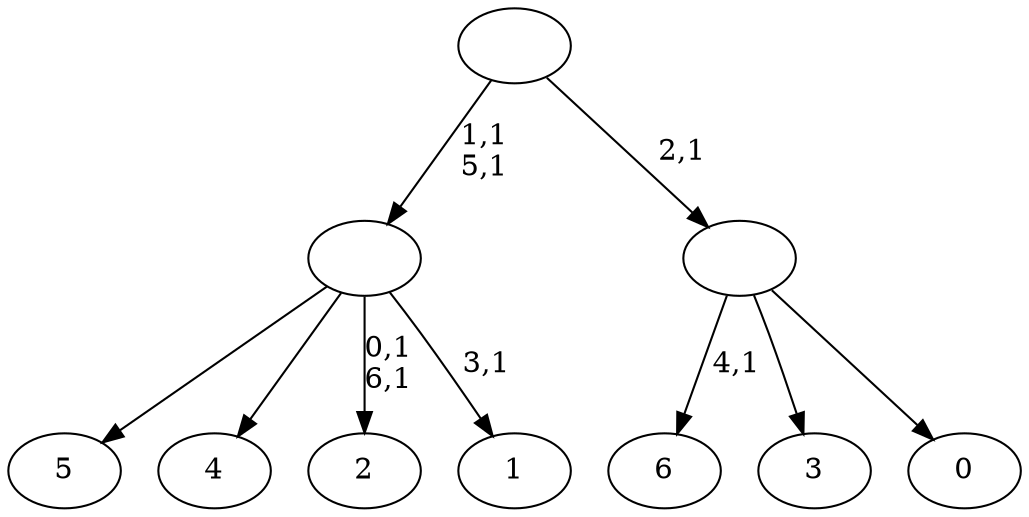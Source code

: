digraph T {
	14 [label="6"]
	12 [label="5"]
	11 [label="4"]
	10 [label="3"]
	9 [label="2"]
	6 [label="1"]
	4 [label=""]
	2 [label="0"]
	1 [label=""]
	0 [label=""]
	4 -> 6 [label="3,1"]
	4 -> 9 [label="0,1\n6,1"]
	4 -> 12 [label=""]
	4 -> 11 [label=""]
	1 -> 14 [label="4,1"]
	1 -> 10 [label=""]
	1 -> 2 [label=""]
	0 -> 4 [label="1,1\n5,1"]
	0 -> 1 [label="2,1"]
}
